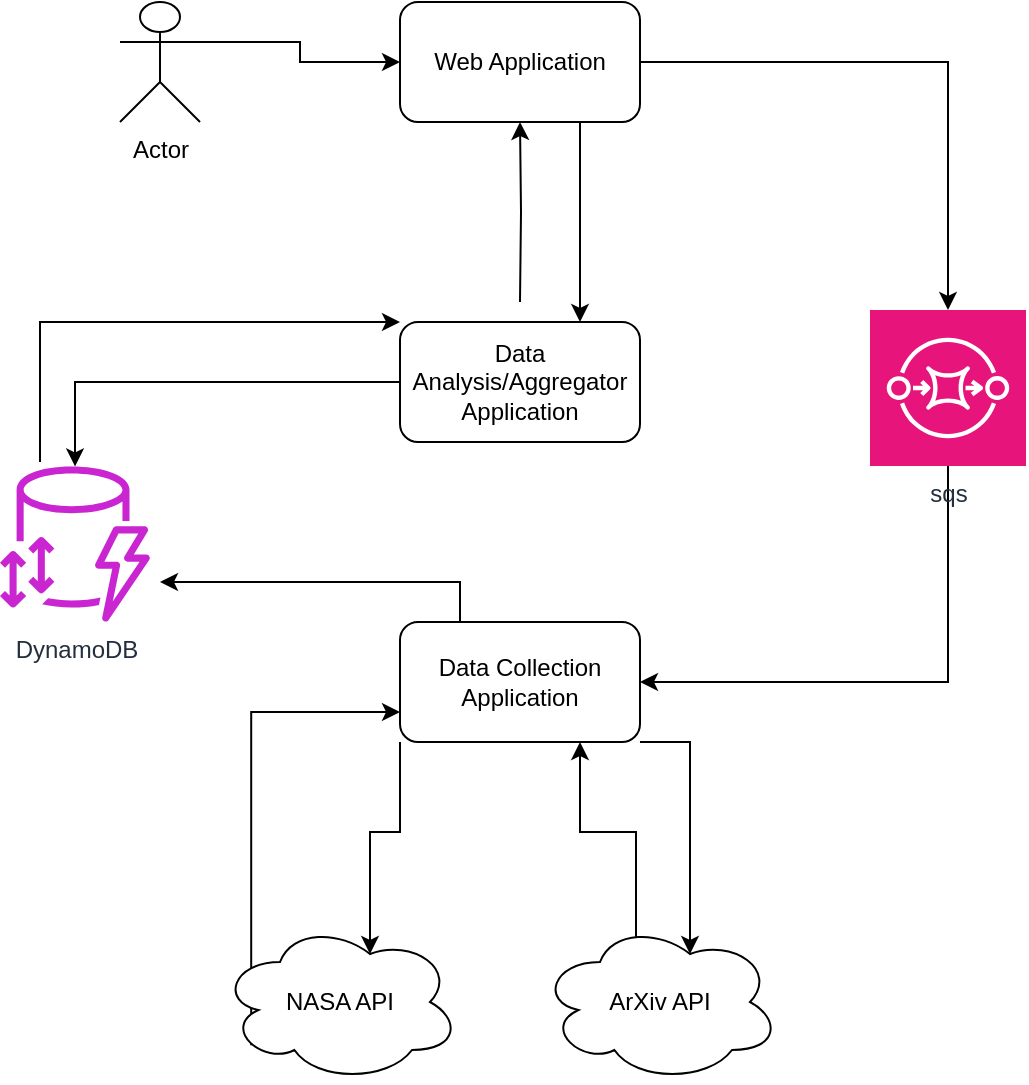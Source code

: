 <mxfile version="22.1.21" type="device">
  <diagram id="Ht1M8jgEwFfnCIfOTk4-" name="Page-1">
    <mxGraphModel dx="1368" dy="868" grid="1" gridSize="10" guides="1" tooltips="1" connect="1" arrows="1" fold="1" page="1" pageScale="1" pageWidth="1169" pageHeight="827" math="0" shadow="0">
      <root>
        <mxCell id="0" />
        <mxCell id="1" parent="0" />
        <mxCell id="OqZ3H-oES2s2bcZF2gHH-14" style="edgeStyle=orthogonalEdgeStyle;rounded=0;orthogonalLoop=1;jettySize=auto;html=1;exitX=0.13;exitY=0.77;exitDx=0;exitDy=0;exitPerimeter=0;entryX=0;entryY=0.75;entryDx=0;entryDy=0;" edge="1" parent="1" source="OqZ3H-oES2s2bcZF2gHH-3" target="OqZ3H-oES2s2bcZF2gHH-7">
          <mxGeometry relative="1" as="geometry" />
        </mxCell>
        <mxCell id="OqZ3H-oES2s2bcZF2gHH-3" value="NASA API" style="ellipse;shape=cloud;whiteSpace=wrap;html=1;" vertex="1" parent="1">
          <mxGeometry x="200" y="600" width="120" height="80" as="geometry" />
        </mxCell>
        <mxCell id="OqZ3H-oES2s2bcZF2gHH-15" style="edgeStyle=orthogonalEdgeStyle;rounded=0;orthogonalLoop=1;jettySize=auto;html=1;entryX=0.75;entryY=1;entryDx=0;entryDy=0;exitX=0.4;exitY=0.1;exitDx=0;exitDy=0;exitPerimeter=0;" edge="1" parent="1" source="OqZ3H-oES2s2bcZF2gHH-4" target="OqZ3H-oES2s2bcZF2gHH-7">
          <mxGeometry relative="1" as="geometry" />
        </mxCell>
        <mxCell id="OqZ3H-oES2s2bcZF2gHH-4" value="ArXiv API" style="ellipse;shape=cloud;whiteSpace=wrap;html=1;" vertex="1" parent="1">
          <mxGeometry x="360" y="600" width="120" height="80" as="geometry" />
        </mxCell>
        <mxCell id="OqZ3H-oES2s2bcZF2gHH-23" style="edgeStyle=orthogonalEdgeStyle;rounded=0;orthogonalLoop=1;jettySize=auto;html=1;entryX=0.75;entryY=0;entryDx=0;entryDy=0;exitX=0.75;exitY=1;exitDx=0;exitDy=0;" edge="1" parent="1" source="OqZ3H-oES2s2bcZF2gHH-6" target="OqZ3H-oES2s2bcZF2gHH-11">
          <mxGeometry relative="1" as="geometry">
            <mxPoint x="320" y="200" as="sourcePoint" />
          </mxGeometry>
        </mxCell>
        <mxCell id="OqZ3H-oES2s2bcZF2gHH-6" value="Web Application" style="rounded=1;whiteSpace=wrap;html=1;" vertex="1" parent="1">
          <mxGeometry x="290" y="140" width="120" height="60" as="geometry" />
        </mxCell>
        <mxCell id="OqZ3H-oES2s2bcZF2gHH-10" style="edgeStyle=orthogonalEdgeStyle;rounded=0;orthogonalLoop=1;jettySize=auto;html=1;exitX=1;exitY=1;exitDx=0;exitDy=0;entryX=0.625;entryY=0.2;entryDx=0;entryDy=0;entryPerimeter=0;" edge="1" parent="1" source="OqZ3H-oES2s2bcZF2gHH-7" target="OqZ3H-oES2s2bcZF2gHH-4">
          <mxGeometry relative="1" as="geometry">
            <Array as="points">
              <mxPoint x="435" y="510" />
            </Array>
          </mxGeometry>
        </mxCell>
        <mxCell id="OqZ3H-oES2s2bcZF2gHH-7" value="Data Collection Application" style="rounded=1;whiteSpace=wrap;html=1;" vertex="1" parent="1">
          <mxGeometry x="290" y="450" width="120" height="60" as="geometry" />
        </mxCell>
        <mxCell id="OqZ3H-oES2s2bcZF2gHH-9" style="edgeStyle=orthogonalEdgeStyle;rounded=0;orthogonalLoop=1;jettySize=auto;html=1;exitX=0;exitY=1;exitDx=0;exitDy=0;entryX=0.625;entryY=0.2;entryDx=0;entryDy=0;entryPerimeter=0;" edge="1" parent="1" source="OqZ3H-oES2s2bcZF2gHH-7" target="OqZ3H-oES2s2bcZF2gHH-3">
          <mxGeometry relative="1" as="geometry">
            <mxPoint x="369" y="644" as="targetPoint" />
          </mxGeometry>
        </mxCell>
        <mxCell id="OqZ3H-oES2s2bcZF2gHH-22" style="edgeStyle=orthogonalEdgeStyle;rounded=0;orthogonalLoop=1;jettySize=auto;html=1;entryX=0.5;entryY=1;entryDx=0;entryDy=0;" edge="1" parent="1" target="OqZ3H-oES2s2bcZF2gHH-6">
          <mxGeometry relative="1" as="geometry">
            <mxPoint x="350" y="290" as="sourcePoint" />
          </mxGeometry>
        </mxCell>
        <mxCell id="OqZ3H-oES2s2bcZF2gHH-11" value="Data Analysis/Aggregator Application" style="rounded=1;whiteSpace=wrap;html=1;" vertex="1" parent="1">
          <mxGeometry x="290" y="300" width="120" height="60" as="geometry" />
        </mxCell>
        <mxCell id="OqZ3H-oES2s2bcZF2gHH-17" style="edgeStyle=orthogonalEdgeStyle;rounded=0;orthogonalLoop=1;jettySize=auto;html=1;entryX=0;entryY=0;entryDx=0;entryDy=0;" edge="1" parent="1" target="OqZ3H-oES2s2bcZF2gHH-11">
          <mxGeometry relative="1" as="geometry">
            <mxPoint x="110" y="370" as="sourcePoint" />
            <Array as="points">
              <mxPoint x="110" y="300" />
            </Array>
          </mxGeometry>
        </mxCell>
        <mxCell id="OqZ3H-oES2s2bcZF2gHH-13" style="edgeStyle=orthogonalEdgeStyle;rounded=0;orthogonalLoop=1;jettySize=auto;html=1;exitX=0.25;exitY=0;exitDx=0;exitDy=0;" edge="1" parent="1" source="OqZ3H-oES2s2bcZF2gHH-7">
          <mxGeometry relative="1" as="geometry">
            <mxPoint x="170" y="430" as="targetPoint" />
            <Array as="points">
              <mxPoint x="320" y="430" />
            </Array>
          </mxGeometry>
        </mxCell>
        <mxCell id="OqZ3H-oES2s2bcZF2gHH-16" style="edgeStyle=orthogonalEdgeStyle;rounded=0;orthogonalLoop=1;jettySize=auto;html=1;exitX=0;exitY=0.5;exitDx=0;exitDy=0;" edge="1" parent="1" source="OqZ3H-oES2s2bcZF2gHH-11" target="OqZ3H-oES2s2bcZF2gHH-20">
          <mxGeometry relative="1" as="geometry">
            <mxPoint x="210" y="375" as="targetPoint" />
          </mxGeometry>
        </mxCell>
        <mxCell id="OqZ3H-oES2s2bcZF2gHH-19" style="edgeStyle=orthogonalEdgeStyle;rounded=0;orthogonalLoop=1;jettySize=auto;html=1;exitX=1;exitY=0.333;exitDx=0;exitDy=0;exitPerimeter=0;" edge="1" parent="1" source="OqZ3H-oES2s2bcZF2gHH-18" target="OqZ3H-oES2s2bcZF2gHH-6">
          <mxGeometry relative="1" as="geometry">
            <mxPoint x="410" y="160" as="targetPoint" />
          </mxGeometry>
        </mxCell>
        <mxCell id="OqZ3H-oES2s2bcZF2gHH-18" value="Actor" style="shape=umlActor;verticalLabelPosition=bottom;verticalAlign=top;html=1;outlineConnect=0;" vertex="1" parent="1">
          <mxGeometry x="150" y="140" width="40" height="60" as="geometry" />
        </mxCell>
        <mxCell id="OqZ3H-oES2s2bcZF2gHH-20" value="DynamoDB" style="sketch=0;outlineConnect=0;fontColor=#232F3E;gradientColor=none;fillColor=#C925D1;strokeColor=none;dashed=0;verticalLabelPosition=bottom;verticalAlign=top;align=center;html=1;fontSize=12;fontStyle=0;aspect=fixed;pointerEvents=1;shape=mxgraph.aws4.dynamodb_standard_access_table_class;" vertex="1" parent="1">
          <mxGeometry x="90" y="372" width="75" height="78" as="geometry" />
        </mxCell>
        <mxCell id="OqZ3H-oES2s2bcZF2gHH-25" style="edgeStyle=orthogonalEdgeStyle;rounded=0;orthogonalLoop=1;jettySize=auto;html=1;exitX=0.5;exitY=1;exitDx=0;exitDy=0;exitPerimeter=0;entryX=1;entryY=0.5;entryDx=0;entryDy=0;" edge="1" parent="1" source="OqZ3H-oES2s2bcZF2gHH-21" target="OqZ3H-oES2s2bcZF2gHH-7">
          <mxGeometry relative="1" as="geometry" />
        </mxCell>
        <mxCell id="OqZ3H-oES2s2bcZF2gHH-21" value="sqs" style="sketch=0;points=[[0,0,0],[0.25,0,0],[0.5,0,0],[0.75,0,0],[1,0,0],[0,1,0],[0.25,1,0],[0.5,1,0],[0.75,1,0],[1,1,0],[0,0.25,0],[0,0.5,0],[0,0.75,0],[1,0.25,0],[1,0.5,0],[1,0.75,0]];outlineConnect=0;fontColor=#232F3E;fillColor=#E7157B;strokeColor=#ffffff;dashed=0;verticalLabelPosition=bottom;verticalAlign=top;align=center;html=1;fontSize=12;fontStyle=0;aspect=fixed;shape=mxgraph.aws4.resourceIcon;resIcon=mxgraph.aws4.sqs;" vertex="1" parent="1">
          <mxGeometry x="525" y="294" width="78" height="78" as="geometry" />
        </mxCell>
        <mxCell id="OqZ3H-oES2s2bcZF2gHH-24" style="edgeStyle=orthogonalEdgeStyle;rounded=0;orthogonalLoop=1;jettySize=auto;html=1;exitX=1;exitY=0.5;exitDx=0;exitDy=0;entryX=0.5;entryY=0;entryDx=0;entryDy=0;entryPerimeter=0;" edge="1" parent="1" source="OqZ3H-oES2s2bcZF2gHH-6" target="OqZ3H-oES2s2bcZF2gHH-21">
          <mxGeometry relative="1" as="geometry" />
        </mxCell>
      </root>
    </mxGraphModel>
  </diagram>
</mxfile>
